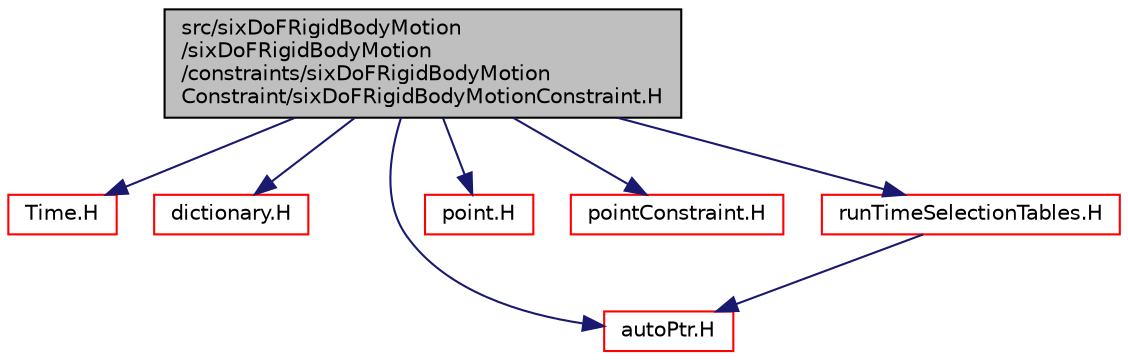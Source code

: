 digraph "src/sixDoFRigidBodyMotion/sixDoFRigidBodyMotion/constraints/sixDoFRigidBodyMotionConstraint/sixDoFRigidBodyMotionConstraint.H"
{
  bgcolor="transparent";
  edge [fontname="Helvetica",fontsize="10",labelfontname="Helvetica",labelfontsize="10"];
  node [fontname="Helvetica",fontsize="10",shape=record];
  Node1 [label="src/sixDoFRigidBodyMotion\l/sixDoFRigidBodyMotion\l/constraints/sixDoFRigidBodyMotion\lConstraint/sixDoFRigidBodyMotionConstraint.H",height=0.2,width=0.4,color="black", fillcolor="grey75", style="filled", fontcolor="black"];
  Node1 -> Node2 [color="midnightblue",fontsize="10",style="solid",fontname="Helvetica"];
  Node2 [label="Time.H",height=0.2,width=0.4,color="red",URL="$a08162.html"];
  Node1 -> Node3 [color="midnightblue",fontsize="10",style="solid",fontname="Helvetica"];
  Node3 [label="dictionary.H",height=0.2,width=0.4,color="red",URL="$a07987.html"];
  Node1 -> Node4 [color="midnightblue",fontsize="10",style="solid",fontname="Helvetica"];
  Node4 [label="autoPtr.H",height=0.2,width=0.4,color="red",URL="$a08761.html"];
  Node1 -> Node5 [color="midnightblue",fontsize="10",style="solid",fontname="Helvetica"];
  Node5 [label="point.H",height=0.2,width=0.4,color="red",URL="$a09094.html"];
  Node1 -> Node6 [color="midnightblue",fontsize="10",style="solid",fontname="Helvetica"];
  Node6 [label="pointConstraint.H",height=0.2,width=0.4,color="red",URL="$a08438.html"];
  Node1 -> Node7 [color="midnightblue",fontsize="10",style="solid",fontname="Helvetica"];
  Node7 [label="runTimeSelectionTables.H",height=0.2,width=0.4,color="red",URL="$a08151.html",tooltip="Macros to ease declaration of run-time selection tables. "];
  Node7 -> Node4 [color="midnightblue",fontsize="10",style="solid",fontname="Helvetica"];
}
